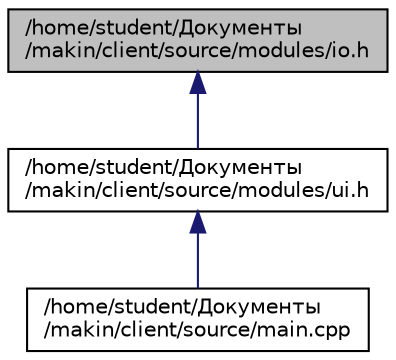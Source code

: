 digraph "/home/student/Документы/makin/client/source/modules/io.h"
{
 // LATEX_PDF_SIZE
  edge [fontname="Helvetica",fontsize="10",labelfontname="Helvetica",labelfontsize="10"];
  node [fontname="Helvetica",fontsize="10",shape=record];
  Node1 [label="/home/student/Документы\l/makin/client/source/modules/io.h",height=0.2,width=0.4,color="black", fillcolor="grey75", style="filled", fontcolor="black",tooltip="Определения классов для управления вводом-выводом."];
  Node1 -> Node2 [dir="back",color="midnightblue",fontsize="10",style="solid",fontname="Helvetica"];
  Node2 [label="/home/student/Документы\l/makin/client/source/modules/ui.h",height=0.2,width=0.4,color="black", fillcolor="white", style="filled",URL="$ui_8h.html",tooltip="Определения классов для пользовательского интерфейса."];
  Node2 -> Node3 [dir="back",color="midnightblue",fontsize="10",style="solid",fontname="Helvetica"];
  Node3 [label="/home/student/Документы\l/makin/client/source/main.cpp",height=0.2,width=0.4,color="black", fillcolor="white", style="filled",URL="$main_8cpp.html",tooltip="Главный файл программы."];
}
